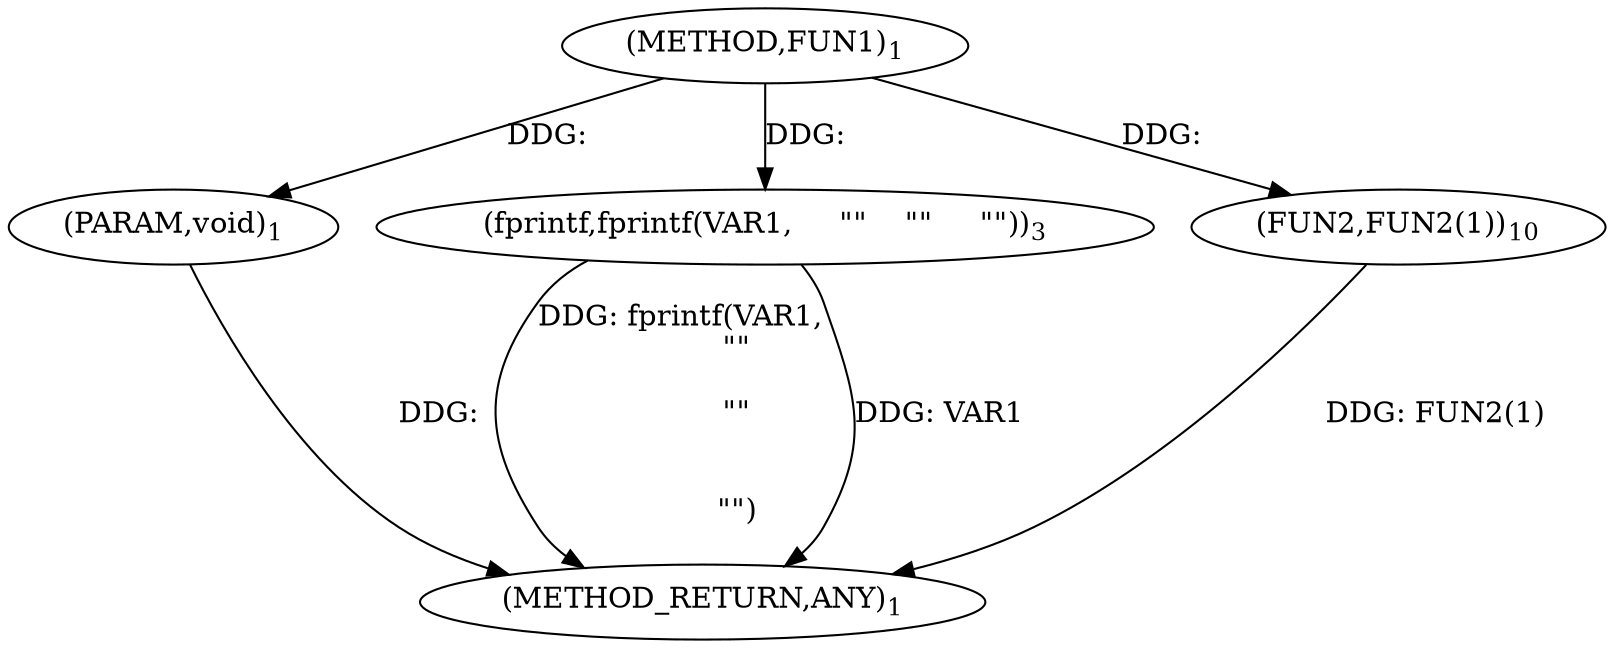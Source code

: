 digraph "FUN1" {  
"8" [label = <(METHOD,FUN1)<SUB>1</SUB>> ]
"16" [label = <(METHOD_RETURN,ANY)<SUB>1</SUB>> ]
"9" [label = <(PARAM,void)<SUB>1</SUB>> ]
"11" [label = <(fprintf,fprintf(VAR1,
 	    &quot;&quot;

	    &quot;&quot;


 	    &quot;&quot;))<SUB>3</SUB>> ]
"14" [label = <(FUN2,FUN2(1))<SUB>10</SUB>> ]
  "9" -> "16"  [ label = "DDG: "] 
  "11" -> "16"  [ label = "DDG: fprintf(VAR1,
 	    &quot;&quot;

	    &quot;&quot;


 	    &quot;&quot;)"] 
  "14" -> "16"  [ label = "DDG: FUN2(1)"] 
  "11" -> "16"  [ label = "DDG: VAR1"] 
  "8" -> "9"  [ label = "DDG: "] 
  "8" -> "11"  [ label = "DDG: "] 
  "8" -> "14"  [ label = "DDG: "] 
}
